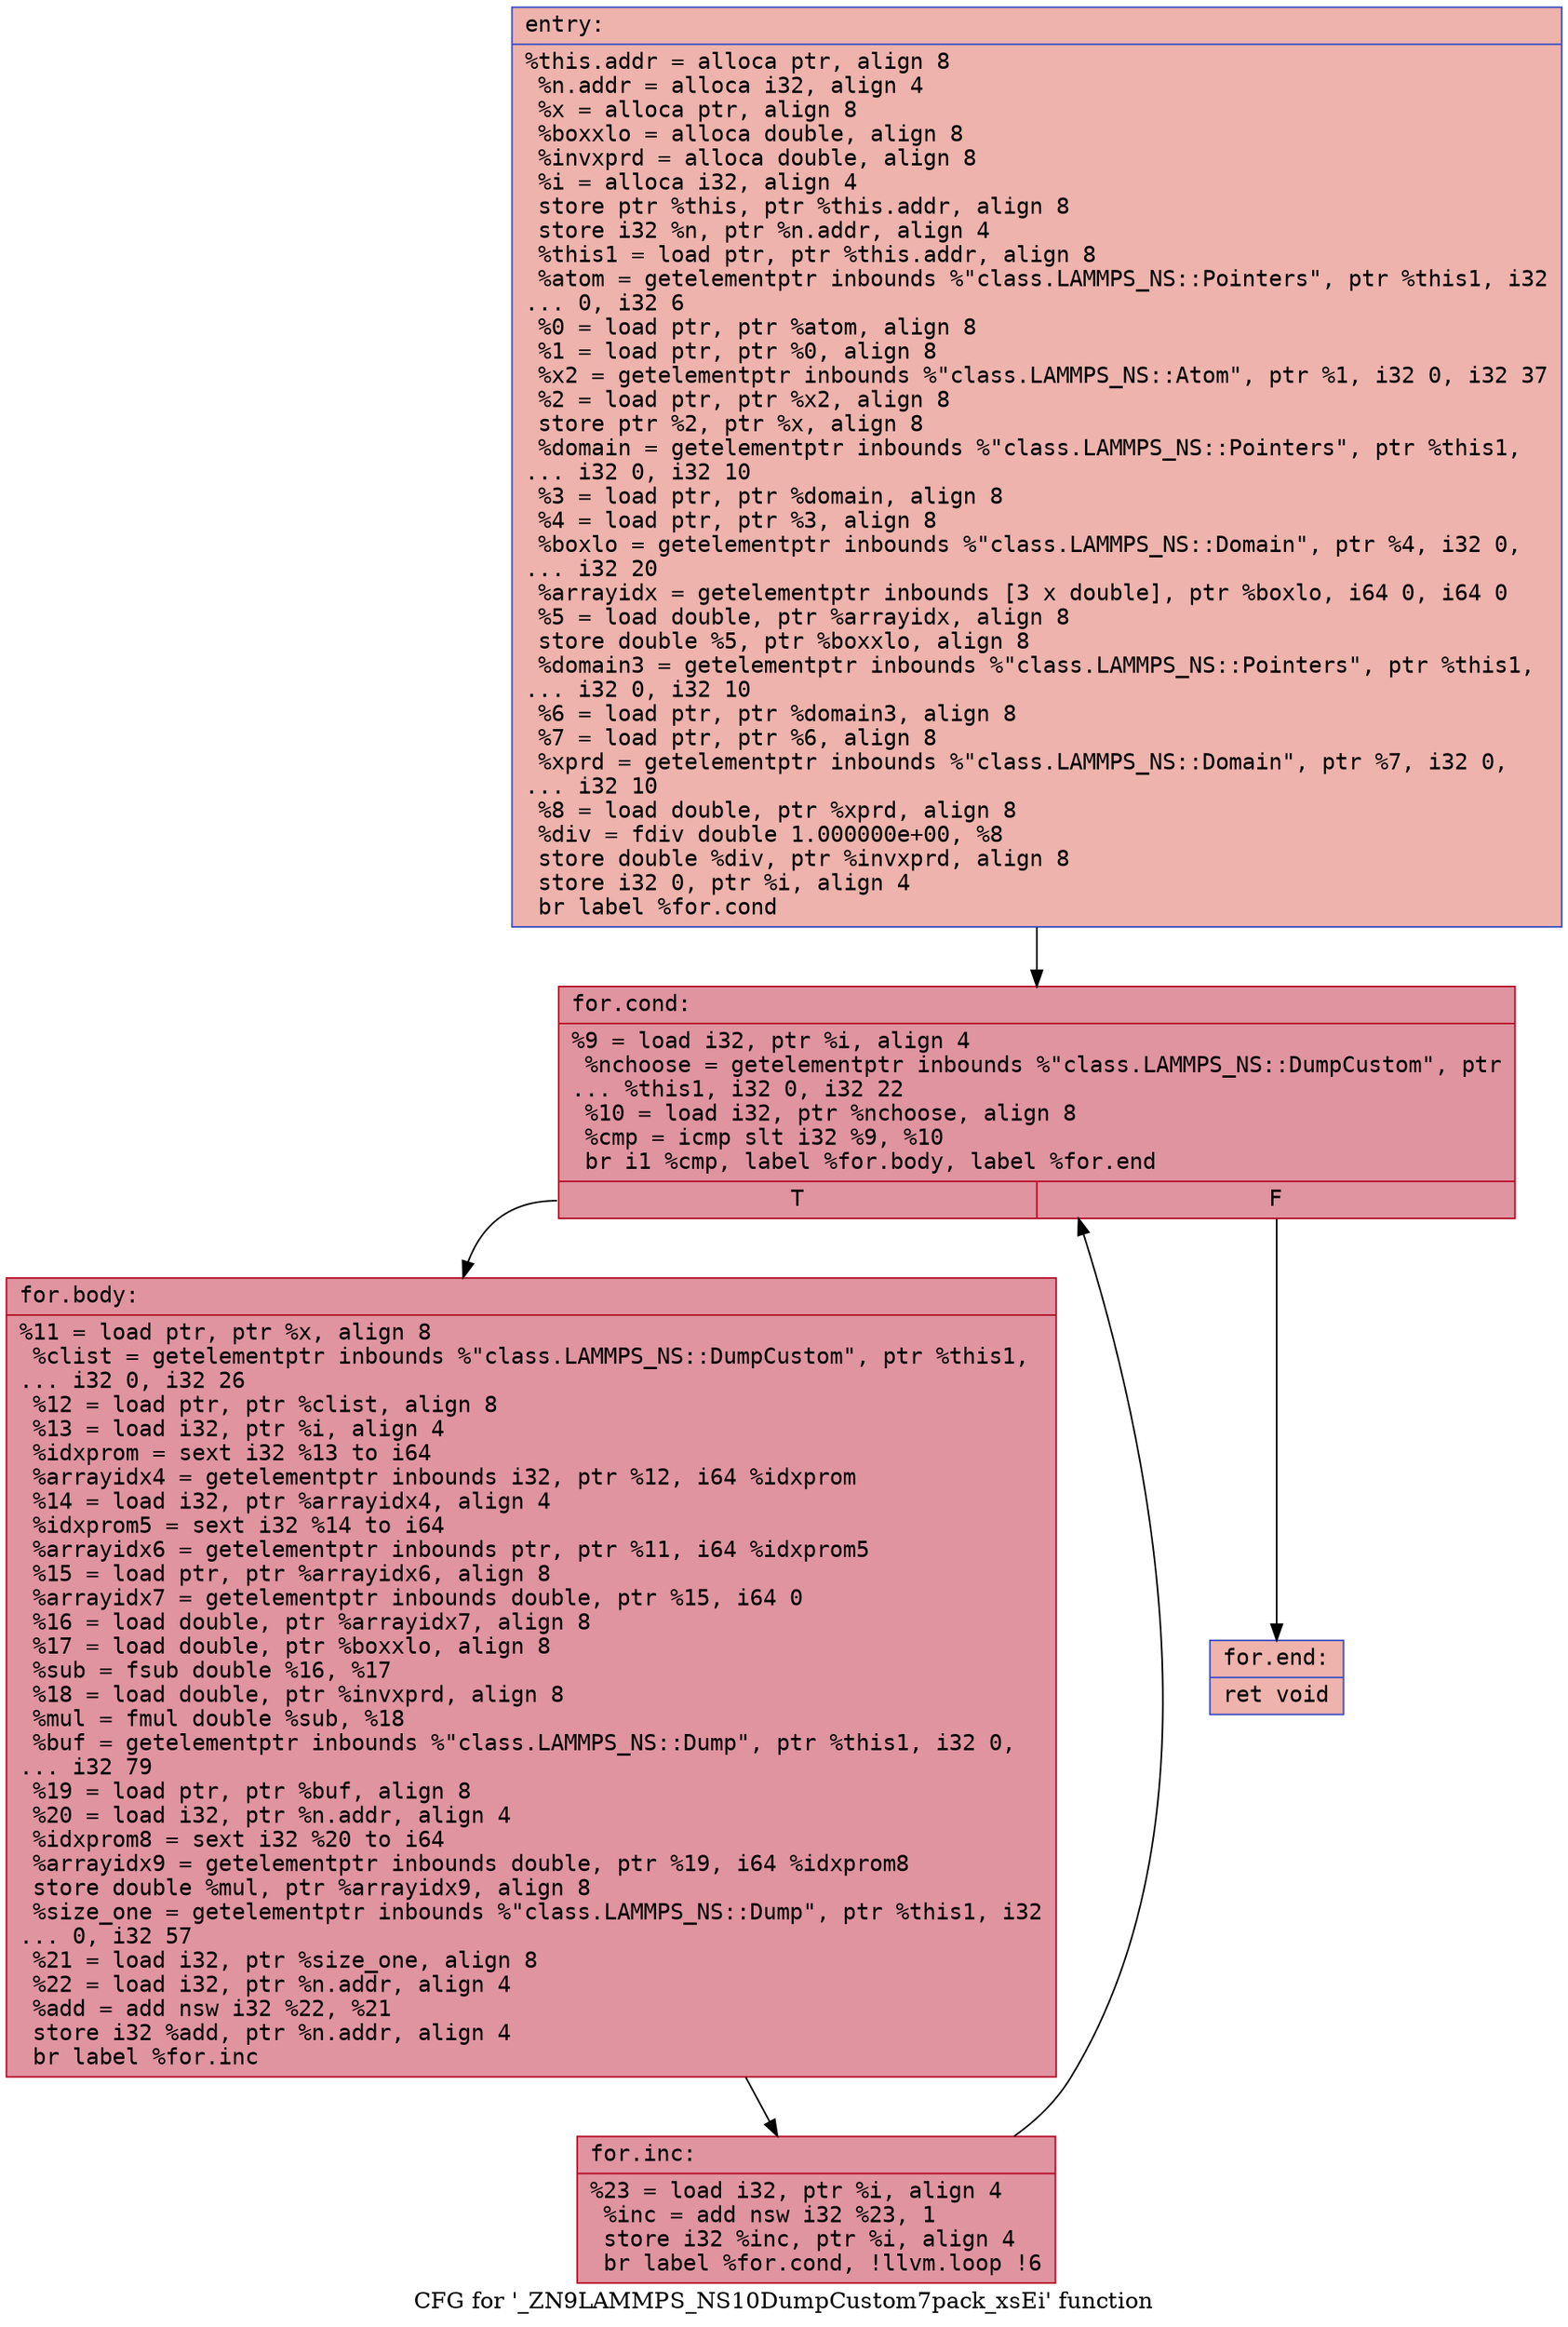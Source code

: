 digraph "CFG for '_ZN9LAMMPS_NS10DumpCustom7pack_xsEi' function" {
	label="CFG for '_ZN9LAMMPS_NS10DumpCustom7pack_xsEi' function";

	Node0x55d03a875870 [shape=record,color="#3d50c3ff", style=filled, fillcolor="#d6524470" fontname="Courier",label="{entry:\l|  %this.addr = alloca ptr, align 8\l  %n.addr = alloca i32, align 4\l  %x = alloca ptr, align 8\l  %boxxlo = alloca double, align 8\l  %invxprd = alloca double, align 8\l  %i = alloca i32, align 4\l  store ptr %this, ptr %this.addr, align 8\l  store i32 %n, ptr %n.addr, align 4\l  %this1 = load ptr, ptr %this.addr, align 8\l  %atom = getelementptr inbounds %\"class.LAMMPS_NS::Pointers\", ptr %this1, i32\l... 0, i32 6\l  %0 = load ptr, ptr %atom, align 8\l  %1 = load ptr, ptr %0, align 8\l  %x2 = getelementptr inbounds %\"class.LAMMPS_NS::Atom\", ptr %1, i32 0, i32 37\l  %2 = load ptr, ptr %x2, align 8\l  store ptr %2, ptr %x, align 8\l  %domain = getelementptr inbounds %\"class.LAMMPS_NS::Pointers\", ptr %this1,\l... i32 0, i32 10\l  %3 = load ptr, ptr %domain, align 8\l  %4 = load ptr, ptr %3, align 8\l  %boxlo = getelementptr inbounds %\"class.LAMMPS_NS::Domain\", ptr %4, i32 0,\l... i32 20\l  %arrayidx = getelementptr inbounds [3 x double], ptr %boxlo, i64 0, i64 0\l  %5 = load double, ptr %arrayidx, align 8\l  store double %5, ptr %boxxlo, align 8\l  %domain3 = getelementptr inbounds %\"class.LAMMPS_NS::Pointers\", ptr %this1,\l... i32 0, i32 10\l  %6 = load ptr, ptr %domain3, align 8\l  %7 = load ptr, ptr %6, align 8\l  %xprd = getelementptr inbounds %\"class.LAMMPS_NS::Domain\", ptr %7, i32 0,\l... i32 10\l  %8 = load double, ptr %xprd, align 8\l  %div = fdiv double 1.000000e+00, %8\l  store double %div, ptr %invxprd, align 8\l  store i32 0, ptr %i, align 4\l  br label %for.cond\l}"];
	Node0x55d03a875870 -> Node0x55d03a876d20[tooltip="entry -> for.cond\nProbability 100.00%" ];
	Node0x55d03a876d20 [shape=record,color="#b70d28ff", style=filled, fillcolor="#b70d2870" fontname="Courier",label="{for.cond:\l|  %9 = load i32, ptr %i, align 4\l  %nchoose = getelementptr inbounds %\"class.LAMMPS_NS::DumpCustom\", ptr\l... %this1, i32 0, i32 22\l  %10 = load i32, ptr %nchoose, align 8\l  %cmp = icmp slt i32 %9, %10\l  br i1 %cmp, label %for.body, label %for.end\l|{<s0>T|<s1>F}}"];
	Node0x55d03a876d20:s0 -> Node0x55d03a8770a0[tooltip="for.cond -> for.body\nProbability 96.88%" ];
	Node0x55d03a876d20:s1 -> Node0x55d03a877120[tooltip="for.cond -> for.end\nProbability 3.12%" ];
	Node0x55d03a8770a0 [shape=record,color="#b70d28ff", style=filled, fillcolor="#b70d2870" fontname="Courier",label="{for.body:\l|  %11 = load ptr, ptr %x, align 8\l  %clist = getelementptr inbounds %\"class.LAMMPS_NS::DumpCustom\", ptr %this1,\l... i32 0, i32 26\l  %12 = load ptr, ptr %clist, align 8\l  %13 = load i32, ptr %i, align 4\l  %idxprom = sext i32 %13 to i64\l  %arrayidx4 = getelementptr inbounds i32, ptr %12, i64 %idxprom\l  %14 = load i32, ptr %arrayidx4, align 4\l  %idxprom5 = sext i32 %14 to i64\l  %arrayidx6 = getelementptr inbounds ptr, ptr %11, i64 %idxprom5\l  %15 = load ptr, ptr %arrayidx6, align 8\l  %arrayidx7 = getelementptr inbounds double, ptr %15, i64 0\l  %16 = load double, ptr %arrayidx7, align 8\l  %17 = load double, ptr %boxxlo, align 8\l  %sub = fsub double %16, %17\l  %18 = load double, ptr %invxprd, align 8\l  %mul = fmul double %sub, %18\l  %buf = getelementptr inbounds %\"class.LAMMPS_NS::Dump\", ptr %this1, i32 0,\l... i32 79\l  %19 = load ptr, ptr %buf, align 8\l  %20 = load i32, ptr %n.addr, align 4\l  %idxprom8 = sext i32 %20 to i64\l  %arrayidx9 = getelementptr inbounds double, ptr %19, i64 %idxprom8\l  store double %mul, ptr %arrayidx9, align 8\l  %size_one = getelementptr inbounds %\"class.LAMMPS_NS::Dump\", ptr %this1, i32\l... 0, i32 57\l  %21 = load i32, ptr %size_one, align 8\l  %22 = load i32, ptr %n.addr, align 4\l  %add = add nsw i32 %22, %21\l  store i32 %add, ptr %n.addr, align 4\l  br label %for.inc\l}"];
	Node0x55d03a8770a0 -> Node0x55d03a8784d0[tooltip="for.body -> for.inc\nProbability 100.00%" ];
	Node0x55d03a8784d0 [shape=record,color="#b70d28ff", style=filled, fillcolor="#b70d2870" fontname="Courier",label="{for.inc:\l|  %23 = load i32, ptr %i, align 4\l  %inc = add nsw i32 %23, 1\l  store i32 %inc, ptr %i, align 4\l  br label %for.cond, !llvm.loop !6\l}"];
	Node0x55d03a8784d0 -> Node0x55d03a876d20[tooltip="for.inc -> for.cond\nProbability 100.00%" ];
	Node0x55d03a877120 [shape=record,color="#3d50c3ff", style=filled, fillcolor="#d6524470" fontname="Courier",label="{for.end:\l|  ret void\l}"];
}

